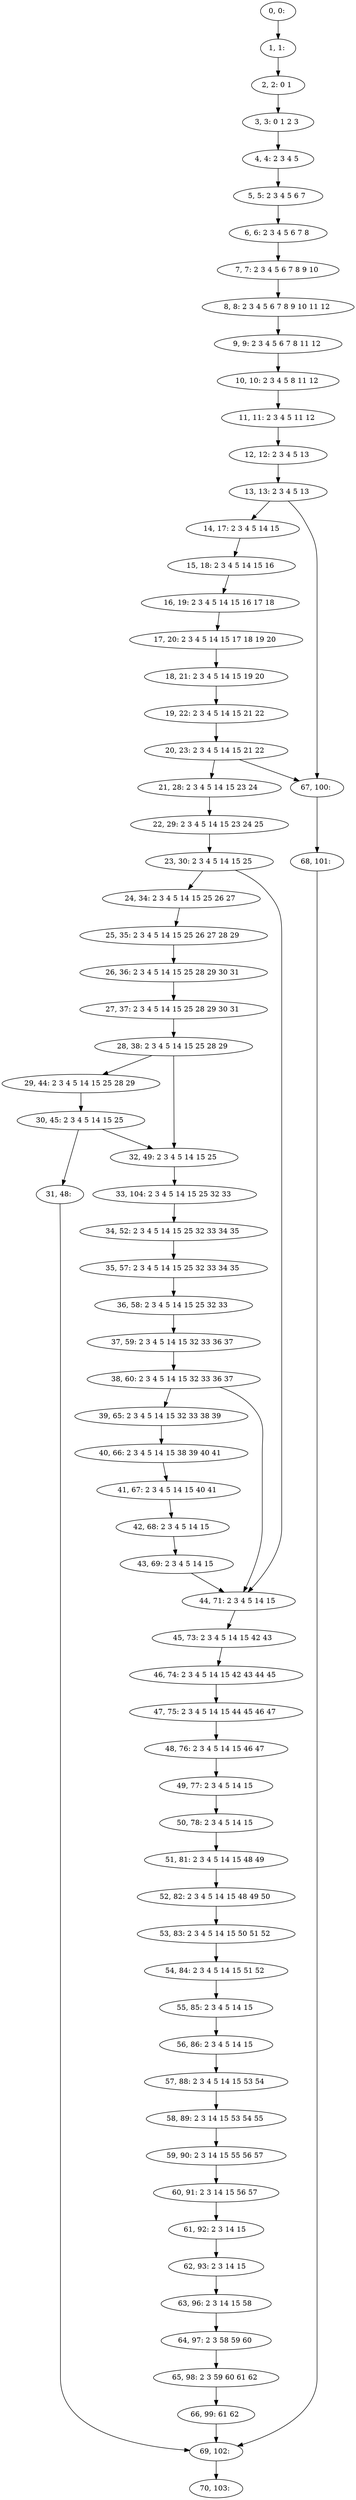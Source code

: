 digraph G {
0[label="0, 0: "];
1[label="1, 1: "];
2[label="2, 2: 0 1 "];
3[label="3, 3: 0 1 2 3 "];
4[label="4, 4: 2 3 4 5 "];
5[label="5, 5: 2 3 4 5 6 7 "];
6[label="6, 6: 2 3 4 5 6 7 8 "];
7[label="7, 7: 2 3 4 5 6 7 8 9 10 "];
8[label="8, 8: 2 3 4 5 6 7 8 9 10 11 12 "];
9[label="9, 9: 2 3 4 5 6 7 8 11 12 "];
10[label="10, 10: 2 3 4 5 8 11 12 "];
11[label="11, 11: 2 3 4 5 11 12 "];
12[label="12, 12: 2 3 4 5 13 "];
13[label="13, 13: 2 3 4 5 13 "];
14[label="14, 17: 2 3 4 5 14 15 "];
15[label="15, 18: 2 3 4 5 14 15 16 "];
16[label="16, 19: 2 3 4 5 14 15 16 17 18 "];
17[label="17, 20: 2 3 4 5 14 15 17 18 19 20 "];
18[label="18, 21: 2 3 4 5 14 15 19 20 "];
19[label="19, 22: 2 3 4 5 14 15 21 22 "];
20[label="20, 23: 2 3 4 5 14 15 21 22 "];
21[label="21, 28: 2 3 4 5 14 15 23 24 "];
22[label="22, 29: 2 3 4 5 14 15 23 24 25 "];
23[label="23, 30: 2 3 4 5 14 15 25 "];
24[label="24, 34: 2 3 4 5 14 15 25 26 27 "];
25[label="25, 35: 2 3 4 5 14 15 25 26 27 28 29 "];
26[label="26, 36: 2 3 4 5 14 15 25 28 29 30 31 "];
27[label="27, 37: 2 3 4 5 14 15 25 28 29 30 31 "];
28[label="28, 38: 2 3 4 5 14 15 25 28 29 "];
29[label="29, 44: 2 3 4 5 14 15 25 28 29 "];
30[label="30, 45: 2 3 4 5 14 15 25 "];
31[label="31, 48: "];
32[label="32, 49: 2 3 4 5 14 15 25 "];
33[label="33, 104: 2 3 4 5 14 15 25 32 33 "];
34[label="34, 52: 2 3 4 5 14 15 25 32 33 34 35 "];
35[label="35, 57: 2 3 4 5 14 15 25 32 33 34 35 "];
36[label="36, 58: 2 3 4 5 14 15 25 32 33 "];
37[label="37, 59: 2 3 4 5 14 15 32 33 36 37 "];
38[label="38, 60: 2 3 4 5 14 15 32 33 36 37 "];
39[label="39, 65: 2 3 4 5 14 15 32 33 38 39 "];
40[label="40, 66: 2 3 4 5 14 15 38 39 40 41 "];
41[label="41, 67: 2 3 4 5 14 15 40 41 "];
42[label="42, 68: 2 3 4 5 14 15 "];
43[label="43, 69: 2 3 4 5 14 15 "];
44[label="44, 71: 2 3 4 5 14 15 "];
45[label="45, 73: 2 3 4 5 14 15 42 43 "];
46[label="46, 74: 2 3 4 5 14 15 42 43 44 45 "];
47[label="47, 75: 2 3 4 5 14 15 44 45 46 47 "];
48[label="48, 76: 2 3 4 5 14 15 46 47 "];
49[label="49, 77: 2 3 4 5 14 15 "];
50[label="50, 78: 2 3 4 5 14 15 "];
51[label="51, 81: 2 3 4 5 14 15 48 49 "];
52[label="52, 82: 2 3 4 5 14 15 48 49 50 "];
53[label="53, 83: 2 3 4 5 14 15 50 51 52 "];
54[label="54, 84: 2 3 4 5 14 15 51 52 "];
55[label="55, 85: 2 3 4 5 14 15 "];
56[label="56, 86: 2 3 4 5 14 15 "];
57[label="57, 88: 2 3 4 5 14 15 53 54 "];
58[label="58, 89: 2 3 14 15 53 54 55 "];
59[label="59, 90: 2 3 14 15 55 56 57 "];
60[label="60, 91: 2 3 14 15 56 57 "];
61[label="61, 92: 2 3 14 15 "];
62[label="62, 93: 2 3 14 15 "];
63[label="63, 96: 2 3 14 15 58 "];
64[label="64, 97: 2 3 58 59 60 "];
65[label="65, 98: 2 3 59 60 61 62 "];
66[label="66, 99: 61 62 "];
67[label="67, 100: "];
68[label="68, 101: "];
69[label="69, 102: "];
70[label="70, 103: "];
0->1 ;
1->2 ;
2->3 ;
3->4 ;
4->5 ;
5->6 ;
6->7 ;
7->8 ;
8->9 ;
9->10 ;
10->11 ;
11->12 ;
12->13 ;
13->14 ;
13->67 ;
14->15 ;
15->16 ;
16->17 ;
17->18 ;
18->19 ;
19->20 ;
20->21 ;
20->67 ;
21->22 ;
22->23 ;
23->24 ;
23->44 ;
24->25 ;
25->26 ;
26->27 ;
27->28 ;
28->29 ;
28->32 ;
29->30 ;
30->31 ;
30->32 ;
31->69 ;
32->33 ;
33->34 ;
34->35 ;
35->36 ;
36->37 ;
37->38 ;
38->39 ;
38->44 ;
39->40 ;
40->41 ;
41->42 ;
42->43 ;
43->44 ;
44->45 ;
45->46 ;
46->47 ;
47->48 ;
48->49 ;
49->50 ;
50->51 ;
51->52 ;
52->53 ;
53->54 ;
54->55 ;
55->56 ;
56->57 ;
57->58 ;
58->59 ;
59->60 ;
60->61 ;
61->62 ;
62->63 ;
63->64 ;
64->65 ;
65->66 ;
66->69 ;
67->68 ;
68->69 ;
69->70 ;
}

